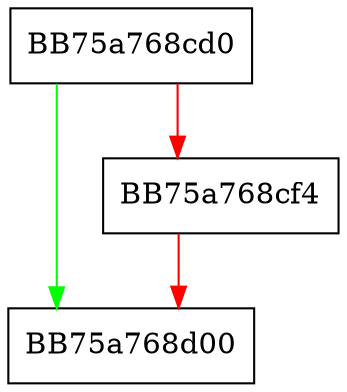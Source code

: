 digraph RootCert_cleanup_module {
  node [shape="box"];
  graph [splines=ortho];
  BB75a768cd0 -> BB75a768d00 [color="green"];
  BB75a768cd0 -> BB75a768cf4 [color="red"];
  BB75a768cf4 -> BB75a768d00 [color="red"];
}